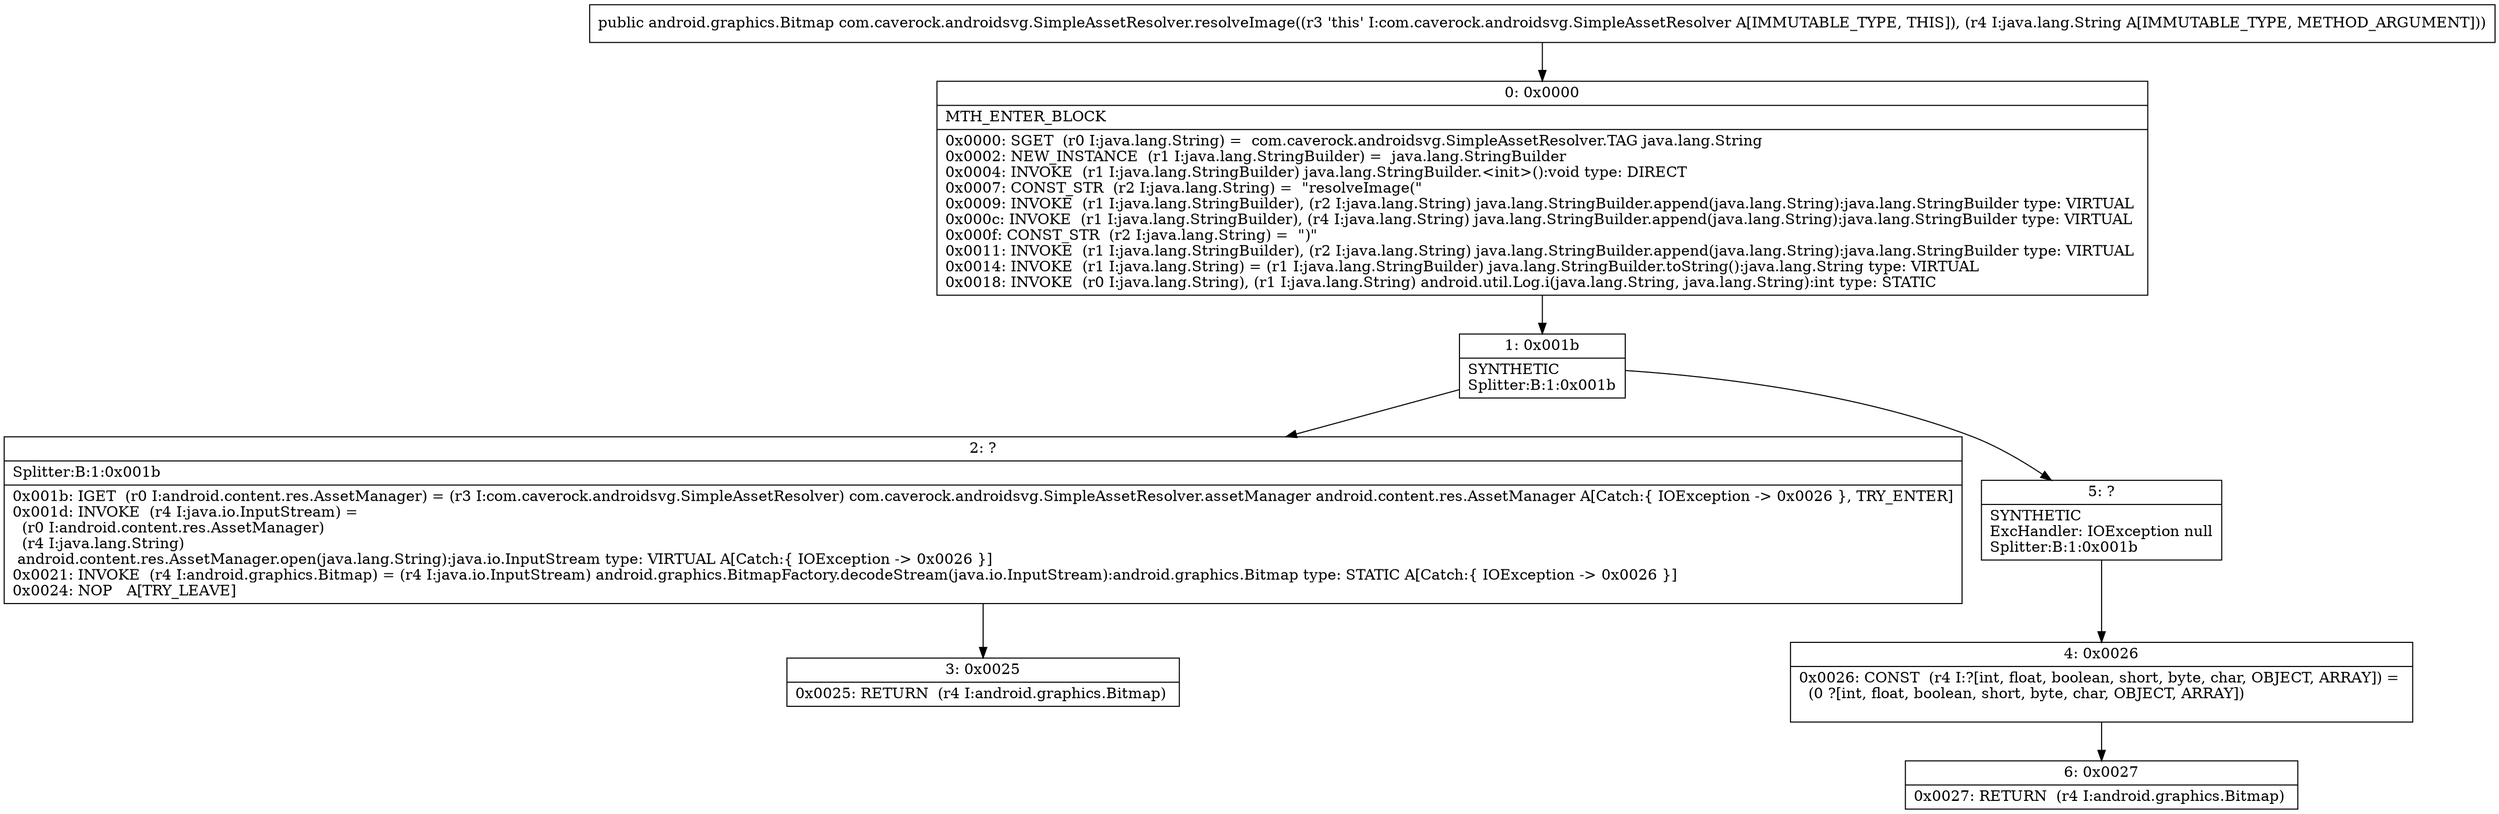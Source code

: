 digraph "CFG forcom.caverock.androidsvg.SimpleAssetResolver.resolveImage(Ljava\/lang\/String;)Landroid\/graphics\/Bitmap;" {
Node_0 [shape=record,label="{0\:\ 0x0000|MTH_ENTER_BLOCK\l|0x0000: SGET  (r0 I:java.lang.String) =  com.caverock.androidsvg.SimpleAssetResolver.TAG java.lang.String \l0x0002: NEW_INSTANCE  (r1 I:java.lang.StringBuilder) =  java.lang.StringBuilder \l0x0004: INVOKE  (r1 I:java.lang.StringBuilder) java.lang.StringBuilder.\<init\>():void type: DIRECT \l0x0007: CONST_STR  (r2 I:java.lang.String) =  \"resolveImage(\" \l0x0009: INVOKE  (r1 I:java.lang.StringBuilder), (r2 I:java.lang.String) java.lang.StringBuilder.append(java.lang.String):java.lang.StringBuilder type: VIRTUAL \l0x000c: INVOKE  (r1 I:java.lang.StringBuilder), (r4 I:java.lang.String) java.lang.StringBuilder.append(java.lang.String):java.lang.StringBuilder type: VIRTUAL \l0x000f: CONST_STR  (r2 I:java.lang.String) =  \")\" \l0x0011: INVOKE  (r1 I:java.lang.StringBuilder), (r2 I:java.lang.String) java.lang.StringBuilder.append(java.lang.String):java.lang.StringBuilder type: VIRTUAL \l0x0014: INVOKE  (r1 I:java.lang.String) = (r1 I:java.lang.StringBuilder) java.lang.StringBuilder.toString():java.lang.String type: VIRTUAL \l0x0018: INVOKE  (r0 I:java.lang.String), (r1 I:java.lang.String) android.util.Log.i(java.lang.String, java.lang.String):int type: STATIC \l}"];
Node_1 [shape=record,label="{1\:\ 0x001b|SYNTHETIC\lSplitter:B:1:0x001b\l}"];
Node_2 [shape=record,label="{2\:\ ?|Splitter:B:1:0x001b\l|0x001b: IGET  (r0 I:android.content.res.AssetManager) = (r3 I:com.caverock.androidsvg.SimpleAssetResolver) com.caverock.androidsvg.SimpleAssetResolver.assetManager android.content.res.AssetManager A[Catch:\{ IOException \-\> 0x0026 \}, TRY_ENTER]\l0x001d: INVOKE  (r4 I:java.io.InputStream) = \l  (r0 I:android.content.res.AssetManager)\l  (r4 I:java.lang.String)\l android.content.res.AssetManager.open(java.lang.String):java.io.InputStream type: VIRTUAL A[Catch:\{ IOException \-\> 0x0026 \}]\l0x0021: INVOKE  (r4 I:android.graphics.Bitmap) = (r4 I:java.io.InputStream) android.graphics.BitmapFactory.decodeStream(java.io.InputStream):android.graphics.Bitmap type: STATIC A[Catch:\{ IOException \-\> 0x0026 \}]\l0x0024: NOP   A[TRY_LEAVE]\l}"];
Node_3 [shape=record,label="{3\:\ 0x0025|0x0025: RETURN  (r4 I:android.graphics.Bitmap) \l}"];
Node_4 [shape=record,label="{4\:\ 0x0026|0x0026: CONST  (r4 I:?[int, float, boolean, short, byte, char, OBJECT, ARRAY]) = \l  (0 ?[int, float, boolean, short, byte, char, OBJECT, ARRAY])\l \l}"];
Node_5 [shape=record,label="{5\:\ ?|SYNTHETIC\lExcHandler: IOException null\lSplitter:B:1:0x001b\l}"];
Node_6 [shape=record,label="{6\:\ 0x0027|0x0027: RETURN  (r4 I:android.graphics.Bitmap) \l}"];
MethodNode[shape=record,label="{public android.graphics.Bitmap com.caverock.androidsvg.SimpleAssetResolver.resolveImage((r3 'this' I:com.caverock.androidsvg.SimpleAssetResolver A[IMMUTABLE_TYPE, THIS]), (r4 I:java.lang.String A[IMMUTABLE_TYPE, METHOD_ARGUMENT])) }"];
MethodNode -> Node_0;
Node_0 -> Node_1;
Node_1 -> Node_2;
Node_1 -> Node_5;
Node_2 -> Node_3;
Node_4 -> Node_6;
Node_5 -> Node_4;
}

